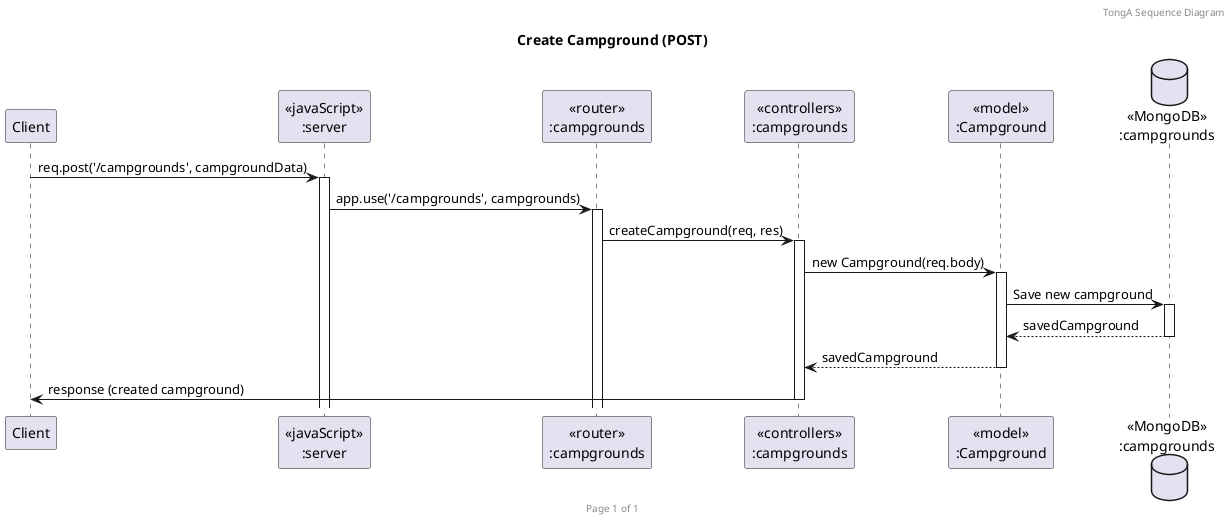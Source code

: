 @startuml Create Campground (POST)

header TongA Sequence Diagram
footer Page %page% of %lastpage%
title "Create Campground (POST)"

participant "Client" as client
participant "<<javaScript>>\n:server" as server
participant "<<router>>\n:campgrounds" as routerCampgrounds
participant "<<controllers>>\n:campgrounds" as controllersCampgrounds
participant "<<model>>\n:Campground" as modelCampground
database "<<MongoDB>>\n:campgrounds" as CampgroundsDatabase

client -> server ++: req.post('/campgrounds', campgroundData)
server -> routerCampgrounds ++: app.use('/campgrounds', campgrounds)
routerCampgrounds -> controllersCampgrounds ++: createCampground(req, res)
controllersCampgrounds -> modelCampground ++: new Campground(req.body)
modelCampground -> CampgroundsDatabase ++: Save new campground
CampgroundsDatabase --> modelCampground --: savedCampground
controllersCampgrounds <-- modelCampground --: savedCampground
controllersCampgrounds -> client --: response (created campground)

@enduml
